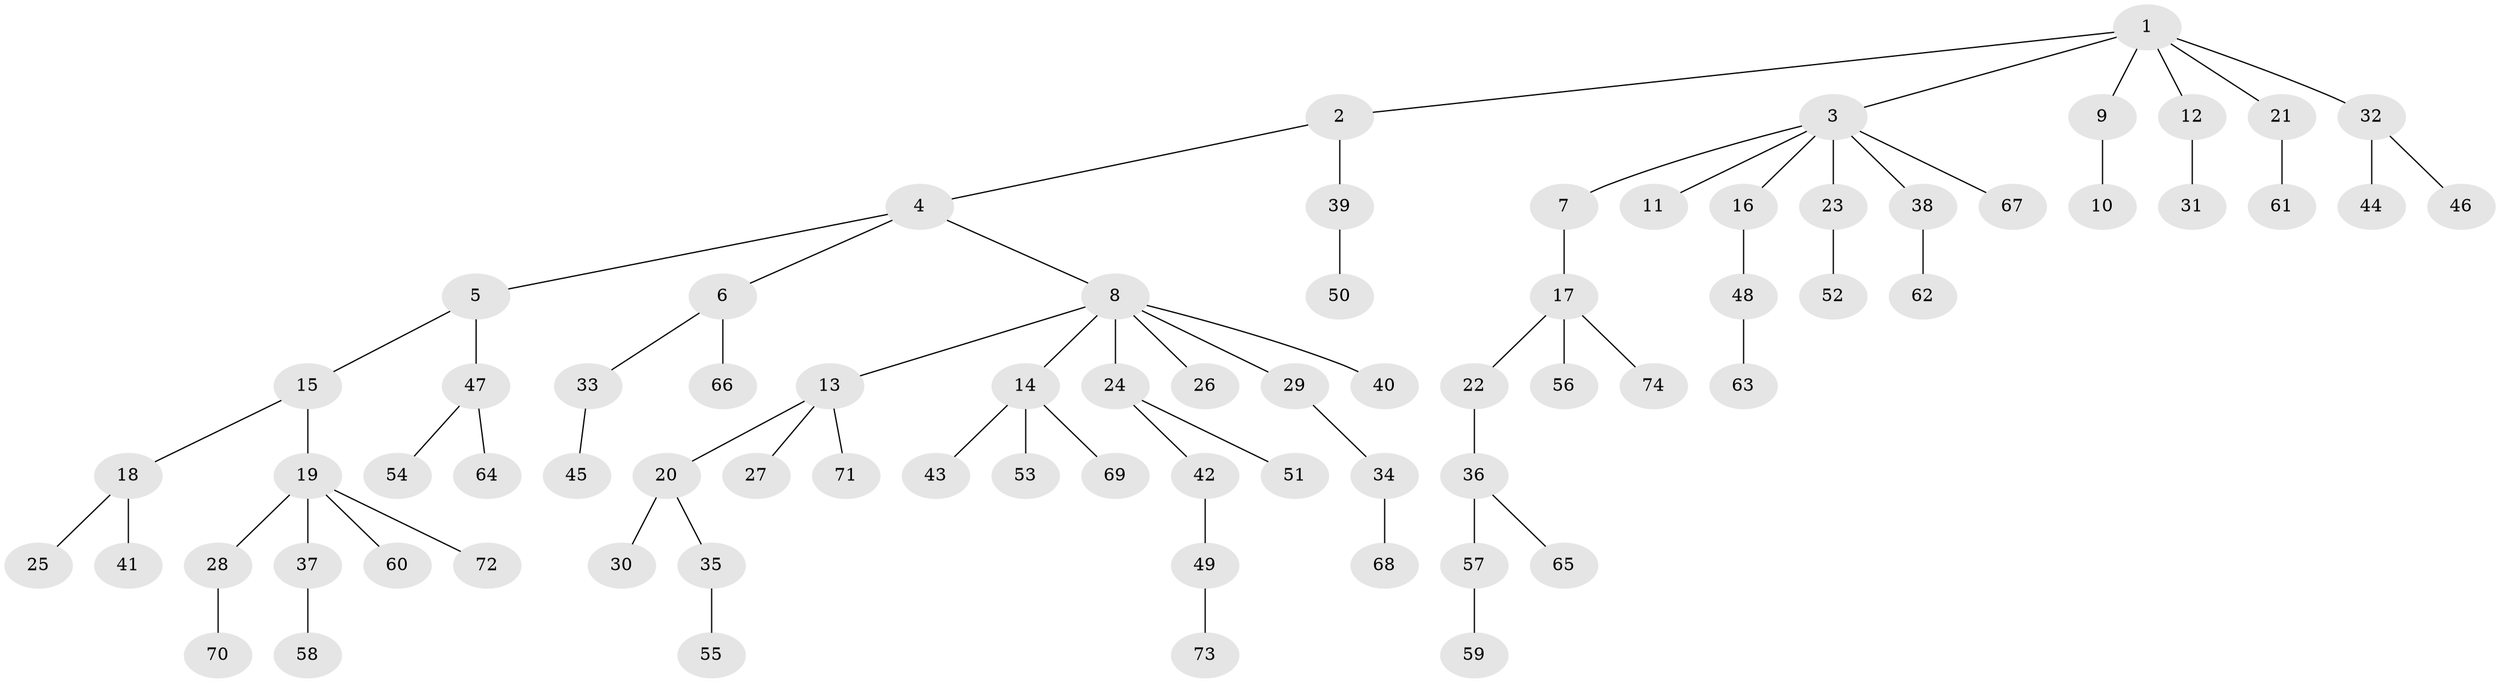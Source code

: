// Generated by graph-tools (version 1.1) at 2025/53/03/09/25 04:53:40]
// undirected, 74 vertices, 73 edges
graph export_dot {
graph [start="1"]
  node [color=gray90,style=filled];
  1;
  2;
  3;
  4;
  5;
  6;
  7;
  8;
  9;
  10;
  11;
  12;
  13;
  14;
  15;
  16;
  17;
  18;
  19;
  20;
  21;
  22;
  23;
  24;
  25;
  26;
  27;
  28;
  29;
  30;
  31;
  32;
  33;
  34;
  35;
  36;
  37;
  38;
  39;
  40;
  41;
  42;
  43;
  44;
  45;
  46;
  47;
  48;
  49;
  50;
  51;
  52;
  53;
  54;
  55;
  56;
  57;
  58;
  59;
  60;
  61;
  62;
  63;
  64;
  65;
  66;
  67;
  68;
  69;
  70;
  71;
  72;
  73;
  74;
  1 -- 2;
  1 -- 3;
  1 -- 9;
  1 -- 12;
  1 -- 21;
  1 -- 32;
  2 -- 4;
  2 -- 39;
  3 -- 7;
  3 -- 11;
  3 -- 16;
  3 -- 23;
  3 -- 38;
  3 -- 67;
  4 -- 5;
  4 -- 6;
  4 -- 8;
  5 -- 15;
  5 -- 47;
  6 -- 33;
  6 -- 66;
  7 -- 17;
  8 -- 13;
  8 -- 14;
  8 -- 24;
  8 -- 26;
  8 -- 29;
  8 -- 40;
  9 -- 10;
  12 -- 31;
  13 -- 20;
  13 -- 27;
  13 -- 71;
  14 -- 43;
  14 -- 53;
  14 -- 69;
  15 -- 18;
  15 -- 19;
  16 -- 48;
  17 -- 22;
  17 -- 56;
  17 -- 74;
  18 -- 25;
  18 -- 41;
  19 -- 28;
  19 -- 37;
  19 -- 60;
  19 -- 72;
  20 -- 30;
  20 -- 35;
  21 -- 61;
  22 -- 36;
  23 -- 52;
  24 -- 42;
  24 -- 51;
  28 -- 70;
  29 -- 34;
  32 -- 44;
  32 -- 46;
  33 -- 45;
  34 -- 68;
  35 -- 55;
  36 -- 57;
  36 -- 65;
  37 -- 58;
  38 -- 62;
  39 -- 50;
  42 -- 49;
  47 -- 54;
  47 -- 64;
  48 -- 63;
  49 -- 73;
  57 -- 59;
}
